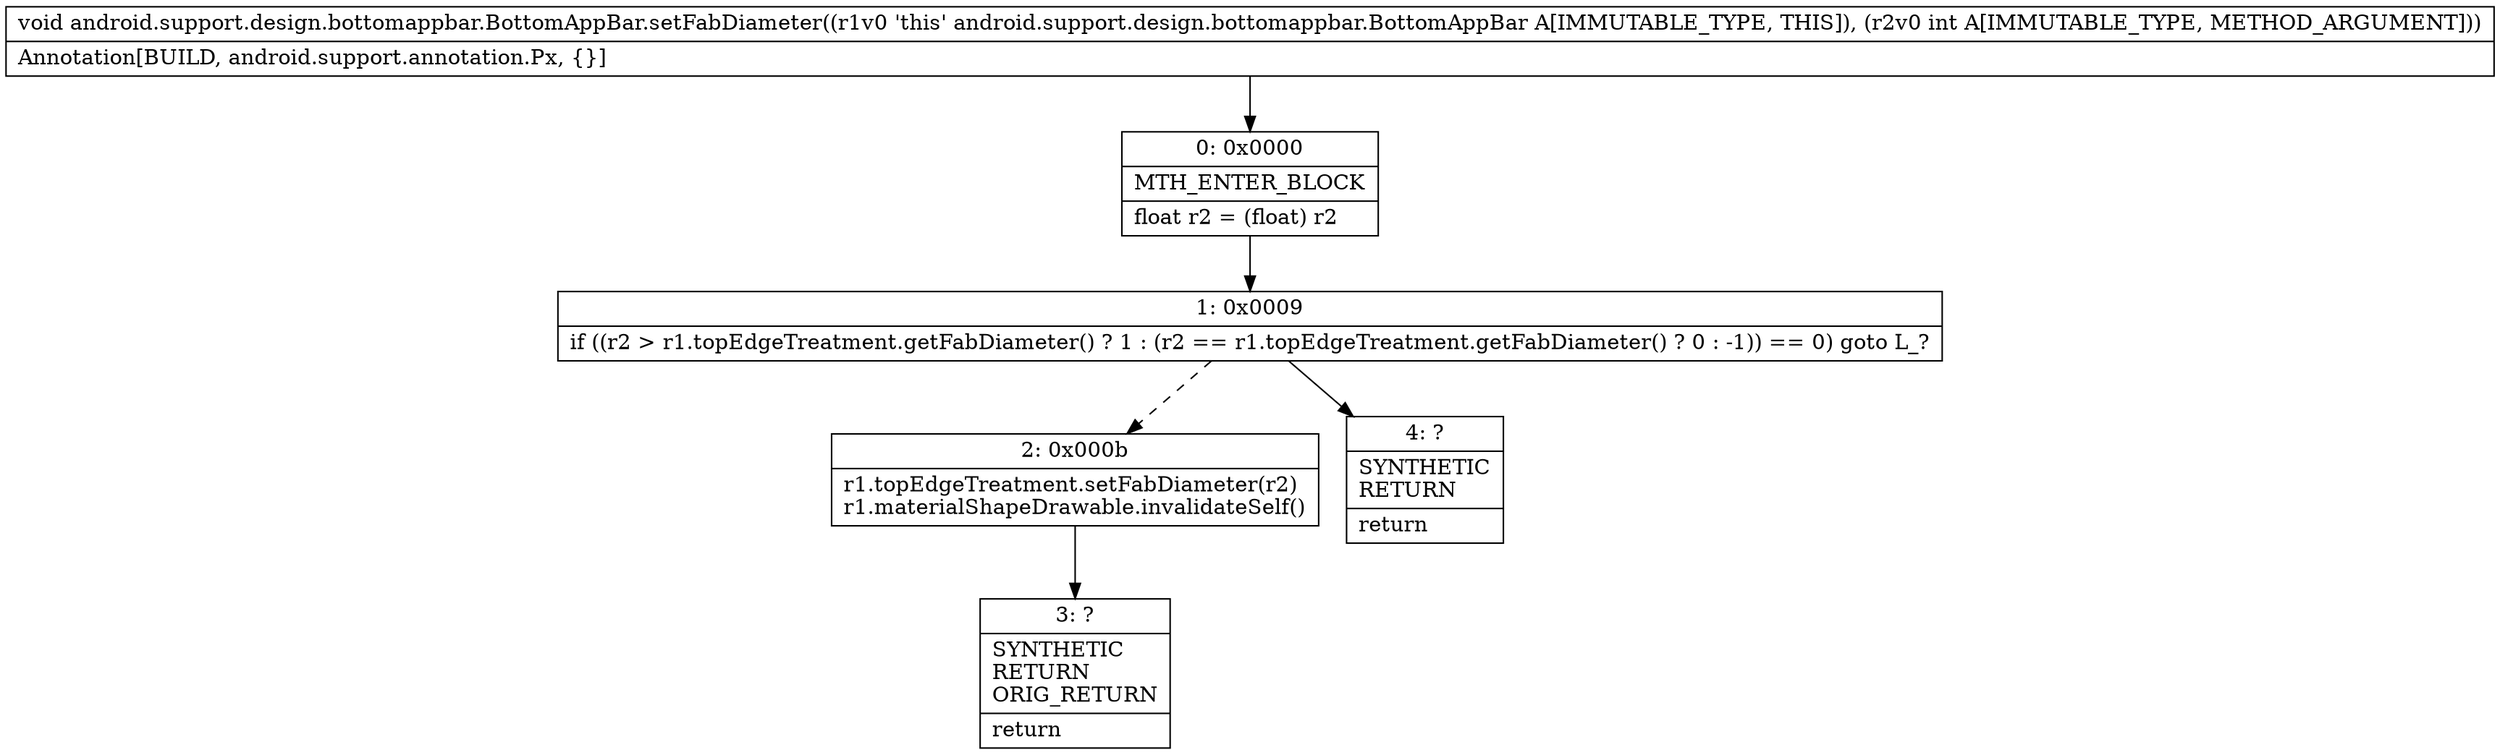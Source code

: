 digraph "CFG forandroid.support.design.bottomappbar.BottomAppBar.setFabDiameter(I)V" {
Node_0 [shape=record,label="{0\:\ 0x0000|MTH_ENTER_BLOCK\l|float r2 = (float) r2\l}"];
Node_1 [shape=record,label="{1\:\ 0x0009|if ((r2 \> r1.topEdgeTreatment.getFabDiameter() ? 1 : (r2 == r1.topEdgeTreatment.getFabDiameter() ? 0 : \-1)) == 0) goto L_?\l}"];
Node_2 [shape=record,label="{2\:\ 0x000b|r1.topEdgeTreatment.setFabDiameter(r2)\lr1.materialShapeDrawable.invalidateSelf()\l}"];
Node_3 [shape=record,label="{3\:\ ?|SYNTHETIC\lRETURN\lORIG_RETURN\l|return\l}"];
Node_4 [shape=record,label="{4\:\ ?|SYNTHETIC\lRETURN\l|return\l}"];
MethodNode[shape=record,label="{void android.support.design.bottomappbar.BottomAppBar.setFabDiameter((r1v0 'this' android.support.design.bottomappbar.BottomAppBar A[IMMUTABLE_TYPE, THIS]), (r2v0 int A[IMMUTABLE_TYPE, METHOD_ARGUMENT]))  | Annotation[BUILD, android.support.annotation.Px, \{\}]\l}"];
MethodNode -> Node_0;
Node_0 -> Node_1;
Node_1 -> Node_2[style=dashed];
Node_1 -> Node_4;
Node_2 -> Node_3;
}

